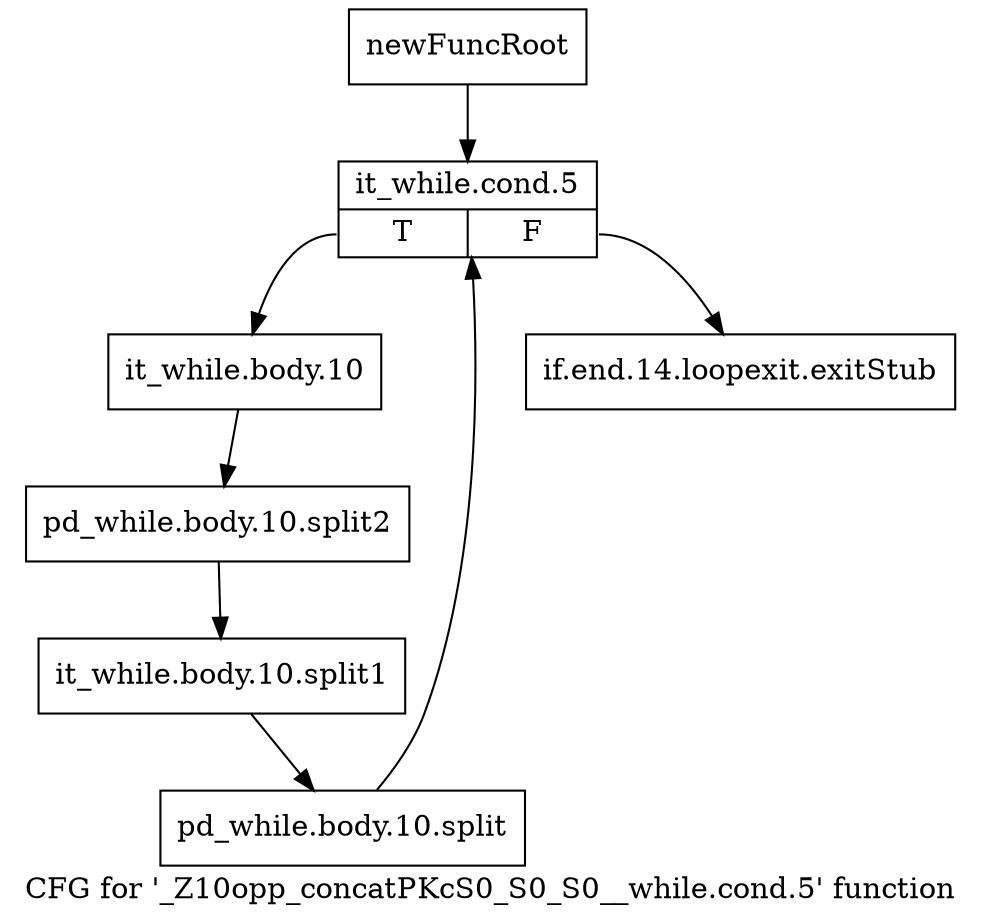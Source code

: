 digraph "CFG for '_Z10opp_concatPKcS0_S0_S0__while.cond.5' function" {
	label="CFG for '_Z10opp_concatPKcS0_S0_S0__while.cond.5' function";

	Node0x217d1c0 [shape=record,label="{newFuncRoot}"];
	Node0x217d1c0 -> Node0x217d260;
	Node0x217d210 [shape=record,label="{if.end.14.loopexit.exitStub}"];
	Node0x217d260 [shape=record,label="{it_while.cond.5|{<s0>T|<s1>F}}"];
	Node0x217d260:s0 -> Node0x217d2b0;
	Node0x217d260:s1 -> Node0x217d210;
	Node0x217d2b0 [shape=record,label="{it_while.body.10}"];
	Node0x217d2b0 -> Node0x435fd50;
	Node0x435fd50 [shape=record,label="{pd_while.body.10.split2}"];
	Node0x435fd50 -> Node0x22bf1c0;
	Node0x22bf1c0 [shape=record,label="{it_while.body.10.split1}"];
	Node0x22bf1c0 -> Node0x431d0b0;
	Node0x431d0b0 [shape=record,label="{pd_while.body.10.split}"];
	Node0x431d0b0 -> Node0x217d260;
}
